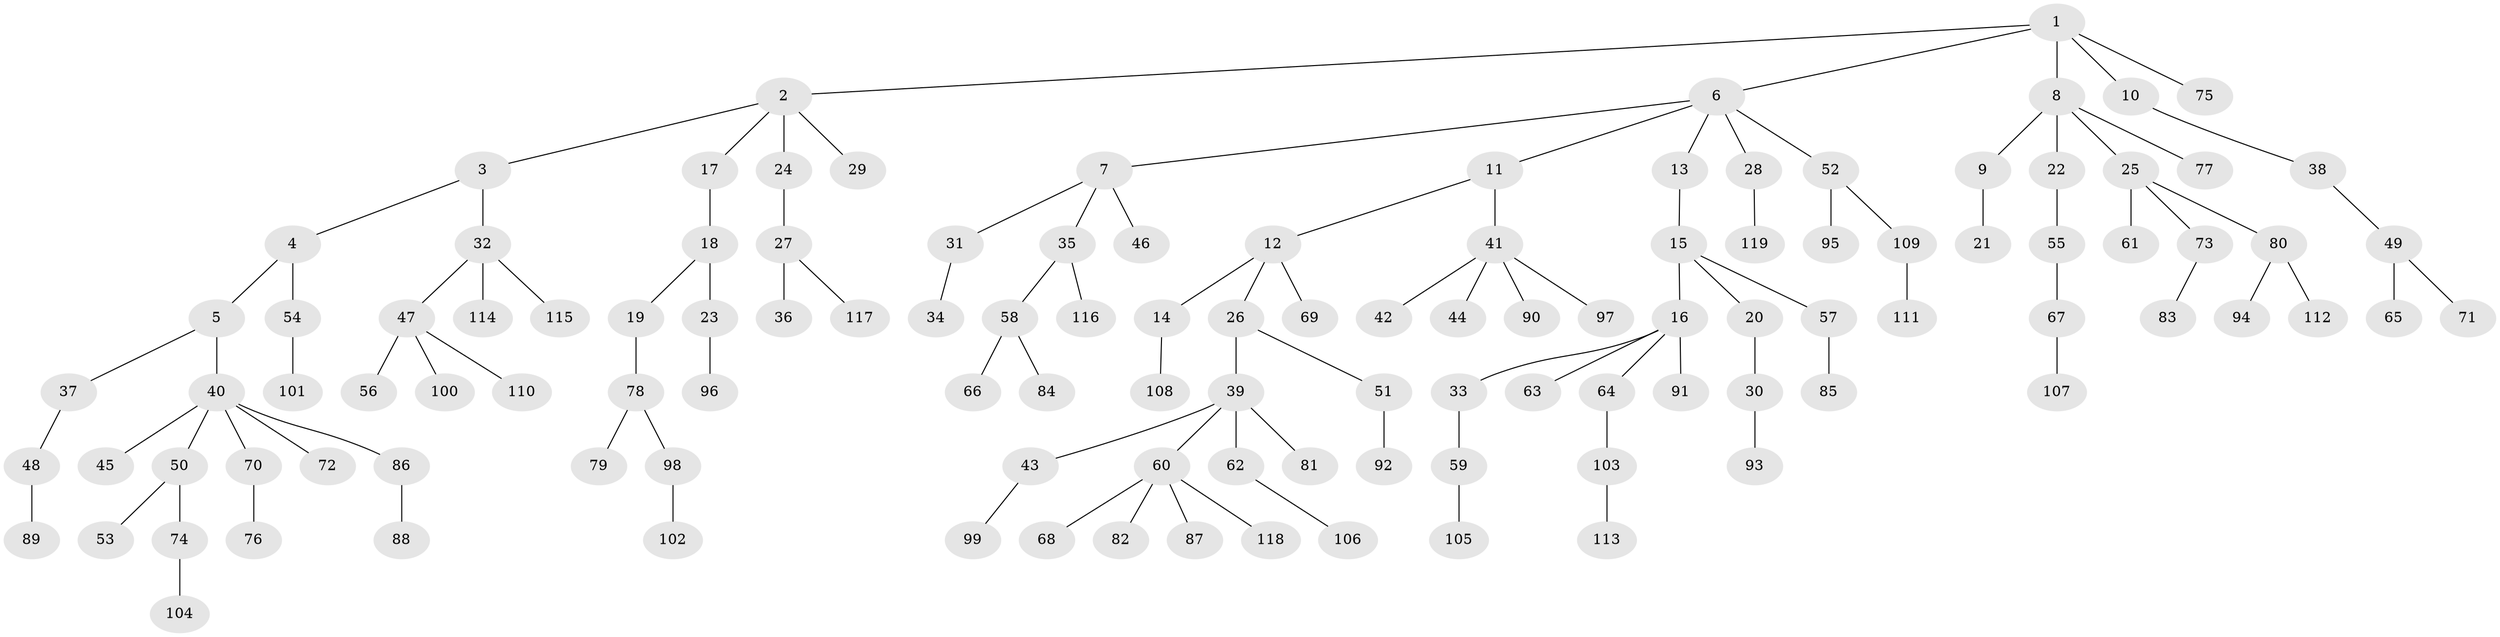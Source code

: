 // coarse degree distribution, {3: 0.1527777777777778, 6: 0.013888888888888888, 2: 0.20833333333333334, 4: 0.1111111111111111, 1: 0.5, 5: 0.013888888888888888}
// Generated by graph-tools (version 1.1) at 2025/37/03/04/25 23:37:22]
// undirected, 119 vertices, 118 edges
graph export_dot {
  node [color=gray90,style=filled];
  1;
  2;
  3;
  4;
  5;
  6;
  7;
  8;
  9;
  10;
  11;
  12;
  13;
  14;
  15;
  16;
  17;
  18;
  19;
  20;
  21;
  22;
  23;
  24;
  25;
  26;
  27;
  28;
  29;
  30;
  31;
  32;
  33;
  34;
  35;
  36;
  37;
  38;
  39;
  40;
  41;
  42;
  43;
  44;
  45;
  46;
  47;
  48;
  49;
  50;
  51;
  52;
  53;
  54;
  55;
  56;
  57;
  58;
  59;
  60;
  61;
  62;
  63;
  64;
  65;
  66;
  67;
  68;
  69;
  70;
  71;
  72;
  73;
  74;
  75;
  76;
  77;
  78;
  79;
  80;
  81;
  82;
  83;
  84;
  85;
  86;
  87;
  88;
  89;
  90;
  91;
  92;
  93;
  94;
  95;
  96;
  97;
  98;
  99;
  100;
  101;
  102;
  103;
  104;
  105;
  106;
  107;
  108;
  109;
  110;
  111;
  112;
  113;
  114;
  115;
  116;
  117;
  118;
  119;
  1 -- 2;
  1 -- 6;
  1 -- 8;
  1 -- 10;
  1 -- 75;
  2 -- 3;
  2 -- 17;
  2 -- 24;
  2 -- 29;
  3 -- 4;
  3 -- 32;
  4 -- 5;
  4 -- 54;
  5 -- 37;
  5 -- 40;
  6 -- 7;
  6 -- 11;
  6 -- 13;
  6 -- 28;
  6 -- 52;
  7 -- 31;
  7 -- 35;
  7 -- 46;
  8 -- 9;
  8 -- 22;
  8 -- 25;
  8 -- 77;
  9 -- 21;
  10 -- 38;
  11 -- 12;
  11 -- 41;
  12 -- 14;
  12 -- 26;
  12 -- 69;
  13 -- 15;
  14 -- 108;
  15 -- 16;
  15 -- 20;
  15 -- 57;
  16 -- 33;
  16 -- 63;
  16 -- 64;
  16 -- 91;
  17 -- 18;
  18 -- 19;
  18 -- 23;
  19 -- 78;
  20 -- 30;
  22 -- 55;
  23 -- 96;
  24 -- 27;
  25 -- 61;
  25 -- 73;
  25 -- 80;
  26 -- 39;
  26 -- 51;
  27 -- 36;
  27 -- 117;
  28 -- 119;
  30 -- 93;
  31 -- 34;
  32 -- 47;
  32 -- 114;
  32 -- 115;
  33 -- 59;
  35 -- 58;
  35 -- 116;
  37 -- 48;
  38 -- 49;
  39 -- 43;
  39 -- 60;
  39 -- 62;
  39 -- 81;
  40 -- 45;
  40 -- 50;
  40 -- 70;
  40 -- 72;
  40 -- 86;
  41 -- 42;
  41 -- 44;
  41 -- 90;
  41 -- 97;
  43 -- 99;
  47 -- 56;
  47 -- 100;
  47 -- 110;
  48 -- 89;
  49 -- 65;
  49 -- 71;
  50 -- 53;
  50 -- 74;
  51 -- 92;
  52 -- 95;
  52 -- 109;
  54 -- 101;
  55 -- 67;
  57 -- 85;
  58 -- 66;
  58 -- 84;
  59 -- 105;
  60 -- 68;
  60 -- 82;
  60 -- 87;
  60 -- 118;
  62 -- 106;
  64 -- 103;
  67 -- 107;
  70 -- 76;
  73 -- 83;
  74 -- 104;
  78 -- 79;
  78 -- 98;
  80 -- 94;
  80 -- 112;
  86 -- 88;
  98 -- 102;
  103 -- 113;
  109 -- 111;
}
